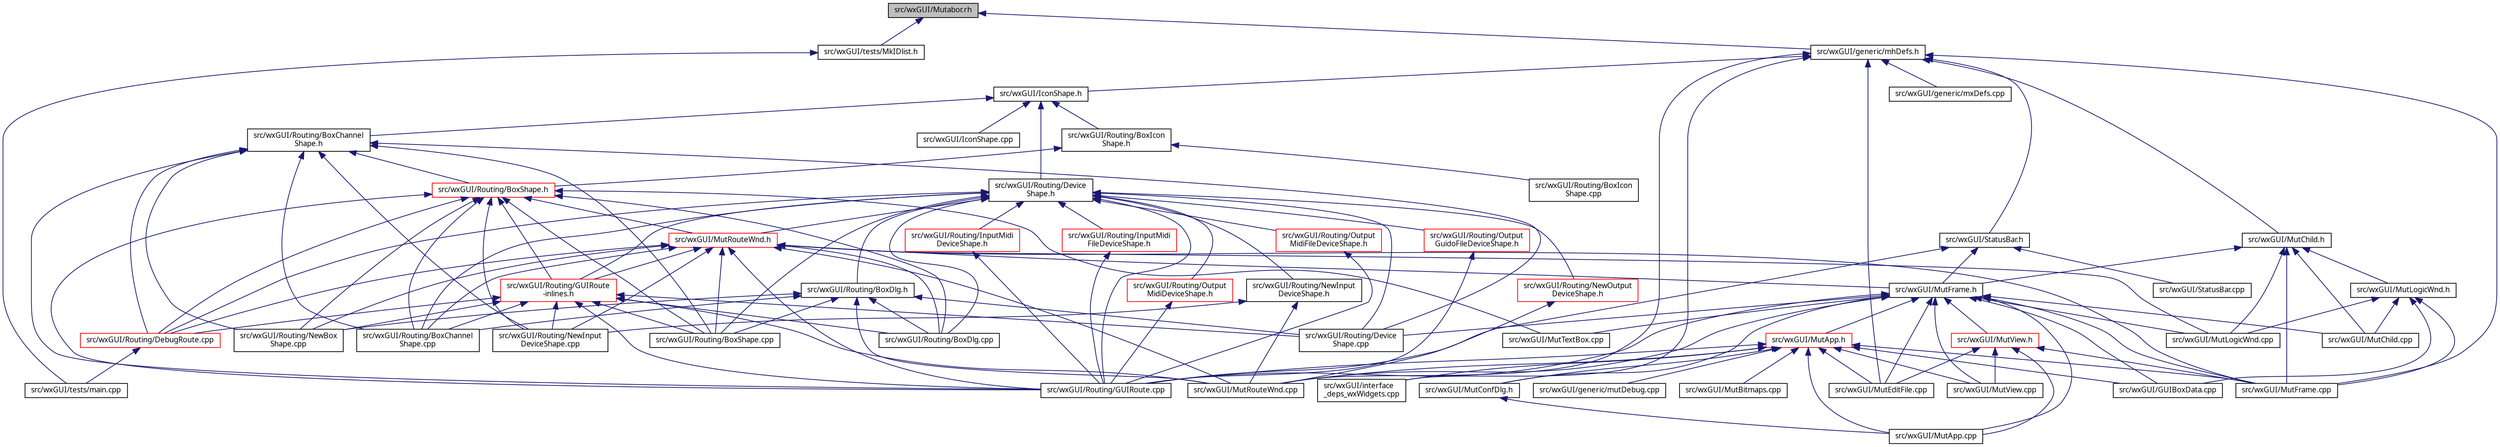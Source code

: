 digraph "src/wxGUI/Mutabor.rh"
{
  edge [fontname="Sans",fontsize="10",labelfontname="Sans",labelfontsize="10"];
  node [fontname="Sans",fontsize="10",shape=record];
  Node12 [label="src/wxGUI/Mutabor.rh",height=0.2,width=0.4,color="black", fillcolor="grey75", style="filled", fontcolor="black"];
  Node12 -> Node13 [dir="back",color="midnightblue",fontsize="10",style="solid",fontname="Sans"];
  Node13 [label="src/wxGUI/generic/mhDefs.h",height=0.2,width=0.4,color="black", fillcolor="white", style="filled",URL="$d0/d68/mhDefs_8h.html"];
  Node13 -> Node14 [dir="back",color="midnightblue",fontsize="10",style="solid",fontname="Sans"];
  Node14 [label="src/wxGUI/MutChild.h",height=0.2,width=0.4,color="black", fillcolor="white", style="filled",URL="$d2/df9/MutChild_8h.html",tooltip="Mutabor Mutabor Child Frame management. "];
  Node14 -> Node15 [dir="back",color="midnightblue",fontsize="10",style="solid",fontname="Sans"];
  Node15 [label="src/wxGUI/MutFrame.h",height=0.2,width=0.4,color="black", fillcolor="white", style="filled",URL="$dd/db5/MutFrame_8h.html"];
  Node15 -> Node16 [dir="back",color="midnightblue",fontsize="10",style="solid",fontname="Sans"];
  Node16 [label="src/wxGUI/MutApp.h",height=0.2,width=0.4,color="red", fillcolor="white", style="filled",URL="$db/dc1/MutApp_8h.html"];
  Node16 -> Node17 [dir="back",color="midnightblue",fontsize="10",style="solid",fontname="Sans"];
  Node17 [label="src/wxGUI/generic/mutDebug.cpp",height=0.2,width=0.4,color="black", fillcolor="white", style="filled",URL="$d4/dc0/mutDebug_8cpp.html",tooltip="Some functions and classes to help to debug Mutabor. "];
  Node16 -> Node18 [dir="back",color="midnightblue",fontsize="10",style="solid",fontname="Sans"];
  Node18 [label="src/wxGUI/GUIBoxData.cpp",height=0.2,width=0.4,color="black", fillcolor="white", style="filled",URL="$d2/dd3/GUIBoxData_8cpp.html"];
  Node16 -> Node19 [dir="back",color="midnightblue",fontsize="10",style="solid",fontname="Sans"];
  Node19 [label="src/wxGUI/interface\l_deps_wxWidgets.cpp",height=0.2,width=0.4,color="black", fillcolor="white", style="filled",URL="$df/dff/interface__deps__wxWidgets_8cpp.html"];
  Node16 -> Node20 [dir="back",color="midnightblue",fontsize="10",style="solid",fontname="Sans"];
  Node20 [label="src/wxGUI/MutApp.cpp",height=0.2,width=0.4,color="black", fillcolor="white", style="filled",URL="$d5/d1c/MutApp_8cpp.html",tooltip="Mutabor Application. "];
  Node16 -> Node21 [dir="back",color="midnightblue",fontsize="10",style="solid",fontname="Sans"];
  Node21 [label="src/wxGUI/MutConfDlg.h",height=0.2,width=0.4,color="black", fillcolor="white", style="filled",URL="$d9/d8f/MutConfDlg_8h.html"];
  Node21 -> Node20 [dir="back",color="midnightblue",fontsize="10",style="solid",fontname="Sans"];
  Node16 -> Node22 [dir="back",color="midnightblue",fontsize="10",style="solid",fontname="Sans"];
  Node22 [label="src/wxGUI/MutBitmaps.cpp",height=0.2,width=0.4,color="black", fillcolor="white", style="filled",URL="$d7/db6/MutBitmaps_8cpp.html",tooltip="Mutabor Bitmaps. "];
  Node16 -> Node25 [dir="back",color="midnightblue",fontsize="10",style="solid",fontname="Sans"];
  Node25 [label="src/wxGUI/MutEditFile.cpp",height=0.2,width=0.4,color="black", fillcolor="white", style="filled",URL="$d1/da4/MutEditFile_8cpp.html",tooltip="Mutabor Edit window for Mutabor-files. "];
  Node16 -> Node26 [dir="back",color="midnightblue",fontsize="10",style="solid",fontname="Sans"];
  Node26 [label="src/wxGUI/MutFrame.cpp",height=0.2,width=0.4,color="black", fillcolor="white", style="filled",URL="$dc/df3/MutFrame_8cpp.html",tooltip="Mutabor Frame. "];
  Node16 -> Node27 [dir="back",color="midnightblue",fontsize="10",style="solid",fontname="Sans"];
  Node27 [label="src/wxGUI/MutRouteWnd.cpp",height=0.2,width=0.4,color="black", fillcolor="white", style="filled",URL="$dc/def/MutRouteWnd_8cpp.html",tooltip="Routing window. "];
  Node16 -> Node28 [dir="back",color="midnightblue",fontsize="10",style="solid",fontname="Sans"];
  Node28 [label="src/wxGUI/MutView.cpp",height=0.2,width=0.4,color="black", fillcolor="white", style="filled",URL="$d8/d33/MutView_8cpp.html",tooltip="Document/View View class for Mutabor source files. "];
  Node16 -> Node29 [dir="back",color="midnightblue",fontsize="10",style="solid",fontname="Sans"];
  Node29 [label="src/wxGUI/Routing/GUIRoute.cpp",height=0.2,width=0.4,color="black", fillcolor="white", style="filled",URL="$d4/dee/GUIRoute_8cpp.html"];
  Node15 -> Node18 [dir="back",color="midnightblue",fontsize="10",style="solid",fontname="Sans"];
  Node15 -> Node20 [dir="back",color="midnightblue",fontsize="10",style="solid",fontname="Sans"];
  Node15 -> Node31 [dir="back",color="midnightblue",fontsize="10",style="solid",fontname="Sans"];
  Node31 [label="src/wxGUI/MutView.h",height=0.2,width=0.4,color="red", fillcolor="white", style="filled",URL="$d0/d9e/MutView_8h.html"];
  Node31 -> Node20 [dir="back",color="midnightblue",fontsize="10",style="solid",fontname="Sans"];
  Node31 -> Node25 [dir="back",color="midnightblue",fontsize="10",style="solid",fontname="Sans"];
  Node31 -> Node26 [dir="back",color="midnightblue",fontsize="10",style="solid",fontname="Sans"];
  Node31 -> Node28 [dir="back",color="midnightblue",fontsize="10",style="solid",fontname="Sans"];
  Node15 -> Node21 [dir="back",color="midnightblue",fontsize="10",style="solid",fontname="Sans"];
  Node15 -> Node32 [dir="back",color="midnightblue",fontsize="10",style="solid",fontname="Sans"];
  Node32 [label="src/wxGUI/MutChild.cpp",height=0.2,width=0.4,color="black", fillcolor="white", style="filled",URL="$da/d72/MutChild_8cpp.html"];
  Node15 -> Node25 [dir="back",color="midnightblue",fontsize="10",style="solid",fontname="Sans"];
  Node15 -> Node26 [dir="back",color="midnightblue",fontsize="10",style="solid",fontname="Sans"];
  Node15 -> Node33 [dir="back",color="midnightblue",fontsize="10",style="solid",fontname="Sans"];
  Node33 [label="src/wxGUI/MutLogicWnd.cpp",height=0.2,width=0.4,color="black", fillcolor="white", style="filled",URL="$df/d11/MutLogicWnd_8cpp.html",tooltip="Logic window. "];
  Node15 -> Node27 [dir="back",color="midnightblue",fontsize="10",style="solid",fontname="Sans"];
  Node15 -> Node34 [dir="back",color="midnightblue",fontsize="10",style="solid",fontname="Sans"];
  Node34 [label="src/wxGUI/MutTextBox.cpp",height=0.2,width=0.4,color="black", fillcolor="white", style="filled",URL="$df/d3c/MutTextBox_8cpp.html",tooltip="Textbox for Lists. "];
  Node15 -> Node28 [dir="back",color="midnightblue",fontsize="10",style="solid",fontname="Sans"];
  Node15 -> Node35 [dir="back",color="midnightblue",fontsize="10",style="solid",fontname="Sans"];
  Node35 [label="src/wxGUI/Routing/Device\lShape.cpp",height=0.2,width=0.4,color="black", fillcolor="white", style="filled",URL="$d9/d94/DeviceShape_8cpp.html",tooltip="Device shape base class for route window. "];
  Node15 -> Node29 [dir="back",color="midnightblue",fontsize="10",style="solid",fontname="Sans"];
  Node14 -> Node36 [dir="back",color="midnightblue",fontsize="10",style="solid",fontname="Sans"];
  Node36 [label="src/wxGUI/MutLogicWnd.h",height=0.2,width=0.4,color="black", fillcolor="white", style="filled",URL="$d6/d81/MutLogicWnd_8h.html"];
  Node36 -> Node18 [dir="back",color="midnightblue",fontsize="10",style="solid",fontname="Sans"];
  Node36 -> Node32 [dir="back",color="midnightblue",fontsize="10",style="solid",fontname="Sans"];
  Node36 -> Node26 [dir="back",color="midnightblue",fontsize="10",style="solid",fontname="Sans"];
  Node36 -> Node33 [dir="back",color="midnightblue",fontsize="10",style="solid",fontname="Sans"];
  Node14 -> Node32 [dir="back",color="midnightblue",fontsize="10",style="solid",fontname="Sans"];
  Node14 -> Node26 [dir="back",color="midnightblue",fontsize="10",style="solid",fontname="Sans"];
  Node14 -> Node33 [dir="back",color="midnightblue",fontsize="10",style="solid",fontname="Sans"];
  Node13 -> Node37 [dir="back",color="midnightblue",fontsize="10",style="solid",fontname="Sans"];
  Node37 [label="src/wxGUI/IconShape.h",height=0.2,width=0.4,color="black", fillcolor="white", style="filled",URL="$d5/d6f/IconShape_8h.html",tooltip="Icon shape. "];
  Node37 -> Node38 [dir="back",color="midnightblue",fontsize="10",style="solid",fontname="Sans"];
  Node38 [label="src/wxGUI/Routing/Device\lShape.h",height=0.2,width=0.4,color="black", fillcolor="white", style="filled",URL="$d9/d4d/DeviceShape_8h.html",tooltip="Device shape base class for route window. "];
  Node38 -> Node39 [dir="back",color="midnightblue",fontsize="10",style="solid",fontname="Sans"];
  Node39 [label="src/wxGUI/MutRouteWnd.h",height=0.2,width=0.4,color="red", fillcolor="white", style="filled",URL="$d3/dd7/MutRouteWnd_8h.html"];
  Node39 -> Node15 [dir="back",color="midnightblue",fontsize="10",style="solid",fontname="Sans"];
  Node39 -> Node26 [dir="back",color="midnightblue",fontsize="10",style="solid",fontname="Sans"];
  Node39 -> Node33 [dir="back",color="midnightblue",fontsize="10",style="solid",fontname="Sans"];
  Node39 -> Node27 [dir="back",color="midnightblue",fontsize="10",style="solid",fontname="Sans"];
  Node39 -> Node40 [dir="back",color="midnightblue",fontsize="10",style="solid",fontname="Sans"];
  Node40 [label="src/wxGUI/Routing/GUIRoute\l-inlines.h",height=0.2,width=0.4,color="red", fillcolor="white", style="filled",URL="$d2/d73/GUIRoute-inlines_8h.html"];
  Node40 -> Node27 [dir="back",color="midnightblue",fontsize="10",style="solid",fontname="Sans"];
  Node40 -> Node41 [dir="back",color="midnightblue",fontsize="10",style="solid",fontname="Sans"];
  Node41 [label="src/wxGUI/Routing/BoxChannel\lShape.cpp",height=0.2,width=0.4,color="black", fillcolor="white", style="filled",URL="$d9/d24/BoxChannelShape_8cpp.html",tooltip="Box shape for route window. "];
  Node40 -> Node42 [dir="back",color="midnightblue",fontsize="10",style="solid",fontname="Sans"];
  Node42 [label="src/wxGUI/Routing/BoxDlg.cpp",height=0.2,width=0.4,color="black", fillcolor="white", style="filled",URL="$d3/d2a/BoxDlg_8cpp.html",tooltip="Box dialog. "];
  Node40 -> Node43 [dir="back",color="midnightblue",fontsize="10",style="solid",fontname="Sans"];
  Node43 [label="src/wxGUI/Routing/BoxShape.cpp",height=0.2,width=0.4,color="black", fillcolor="white", style="filled",URL="$d8/db4/BoxShape_8cpp.html",tooltip="Box shape for route window. "];
  Node40 -> Node44 [dir="back",color="midnightblue",fontsize="10",style="solid",fontname="Sans"];
  Node44 [label="src/wxGUI/Routing/DebugRoute.cpp",height=0.2,width=0.4,color="red", fillcolor="white", style="filled",URL="$dc/de8/wxGUI_2Routing_2DebugRoute_8cpp.html",tooltip="Debug functions for routing system. "];
  Node44 -> Node49 [dir="back",color="midnightblue",fontsize="10",style="solid",fontname="Sans"];
  Node49 [label="src/wxGUI/tests/main.cpp",height=0.2,width=0.4,color="black", fillcolor="white", style="filled",URL="$d9/d27/wxGUI_2tests_2main_8cpp.html"];
  Node40 -> Node35 [dir="back",color="midnightblue",fontsize="10",style="solid",fontname="Sans"];
  Node40 -> Node29 [dir="back",color="midnightblue",fontsize="10",style="solid",fontname="Sans"];
  Node40 -> Node50 [dir="back",color="midnightblue",fontsize="10",style="solid",fontname="Sans"];
  Node50 [label="src/wxGUI/Routing/NewBox\lShape.cpp",height=0.2,width=0.4,color="black", fillcolor="white", style="filled",URL="$d8/dba/NewBoxShape_8cpp.html",tooltip="New box shape for route window. "];
  Node40 -> Node51 [dir="back",color="midnightblue",fontsize="10",style="solid",fontname="Sans"];
  Node51 [label="src/wxGUI/Routing/NewInput\lDeviceShape.cpp",height=0.2,width=0.4,color="black", fillcolor="white", style="filled",URL="$df/d62/NewInputDeviceShape_8cpp.html",tooltip="Devices Basisklassen. "];
  Node39 -> Node41 [dir="back",color="midnightblue",fontsize="10",style="solid",fontname="Sans"];
  Node39 -> Node42 [dir="back",color="midnightblue",fontsize="10",style="solid",fontname="Sans"];
  Node39 -> Node43 [dir="back",color="midnightblue",fontsize="10",style="solid",fontname="Sans"];
  Node39 -> Node44 [dir="back",color="midnightblue",fontsize="10",style="solid",fontname="Sans"];
  Node39 -> Node29 [dir="back",color="midnightblue",fontsize="10",style="solid",fontname="Sans"];
  Node39 -> Node50 [dir="back",color="midnightblue",fontsize="10",style="solid",fontname="Sans"];
  Node39 -> Node51 [dir="back",color="midnightblue",fontsize="10",style="solid",fontname="Sans"];
  Node38 -> Node57 [dir="back",color="midnightblue",fontsize="10",style="solid",fontname="Sans"];
  Node57 [label="src/wxGUI/Routing/BoxDlg.h",height=0.2,width=0.4,color="black", fillcolor="white", style="filled",URL="$d9/dd2/BoxDlg_8h.html"];
  Node57 -> Node27 [dir="back",color="midnightblue",fontsize="10",style="solid",fontname="Sans"];
  Node57 -> Node41 [dir="back",color="midnightblue",fontsize="10",style="solid",fontname="Sans"];
  Node57 -> Node42 [dir="back",color="midnightblue",fontsize="10",style="solid",fontname="Sans"];
  Node57 -> Node43 [dir="back",color="midnightblue",fontsize="10",style="solid",fontname="Sans"];
  Node57 -> Node35 [dir="back",color="midnightblue",fontsize="10",style="solid",fontname="Sans"];
  Node57 -> Node50 [dir="back",color="midnightblue",fontsize="10",style="solid",fontname="Sans"];
  Node38 -> Node58 [dir="back",color="midnightblue",fontsize="10",style="solid",fontname="Sans"];
  Node58 [label="src/wxGUI/Routing/NewInput\lDeviceShape.h",height=0.2,width=0.4,color="black", fillcolor="white", style="filled",URL="$d5/dba/NewInputDeviceShape_8h.html",tooltip="New input device shape for route window. "];
  Node58 -> Node27 [dir="back",color="midnightblue",fontsize="10",style="solid",fontname="Sans"];
  Node58 -> Node51 [dir="back",color="midnightblue",fontsize="10",style="solid",fontname="Sans"];
  Node38 -> Node59 [dir="back",color="midnightblue",fontsize="10",style="solid",fontname="Sans"];
  Node59 [label="src/wxGUI/Routing/NewOutput\lDeviceShape.h",height=0.2,width=0.4,color="red", fillcolor="white", style="filled",URL="$df/d7b/NewOutputDeviceShape_8h.html",tooltip="New output device shape for route window. "];
  Node59 -> Node27 [dir="back",color="midnightblue",fontsize="10",style="solid",fontname="Sans"];
  Node38 -> Node40 [dir="back",color="midnightblue",fontsize="10",style="solid",fontname="Sans"];
  Node38 -> Node41 [dir="back",color="midnightblue",fontsize="10",style="solid",fontname="Sans"];
  Node38 -> Node42 [dir="back",color="midnightblue",fontsize="10",style="solid",fontname="Sans"];
  Node38 -> Node43 [dir="back",color="midnightblue",fontsize="10",style="solid",fontname="Sans"];
  Node38 -> Node44 [dir="back",color="midnightblue",fontsize="10",style="solid",fontname="Sans"];
  Node38 -> Node35 [dir="back",color="midnightblue",fontsize="10",style="solid",fontname="Sans"];
  Node38 -> Node29 [dir="back",color="midnightblue",fontsize="10",style="solid",fontname="Sans"];
  Node38 -> Node60 [dir="back",color="midnightblue",fontsize="10",style="solid",fontname="Sans"];
  Node60 [label="src/wxGUI/Routing/Output\lMidiDeviceShape.h",height=0.2,width=0.4,color="red", fillcolor="white", style="filled",URL="$d8/dcb/OutputMidiDeviceShape_8h.html",tooltip="MIDI output device shape for route window. "];
  Node60 -> Node29 [dir="back",color="midnightblue",fontsize="10",style="solid",fontname="Sans"];
  Node38 -> Node61 [dir="back",color="midnightblue",fontsize="10",style="solid",fontname="Sans"];
  Node61 [label="src/wxGUI/Routing/Output\lMidiFileDeviceShape.h",height=0.2,width=0.4,color="red", fillcolor="white", style="filled",URL="$d4/de8/OutputMidiFileDeviceShape_8h.html",tooltip="MIDI file input device shape. "];
  Node61 -> Node29 [dir="back",color="midnightblue",fontsize="10",style="solid",fontname="Sans"];
  Node38 -> Node62 [dir="back",color="midnightblue",fontsize="10",style="solid",fontname="Sans"];
  Node62 [label="src/wxGUI/Routing/Output\lGuidoFileDeviceShape.h",height=0.2,width=0.4,color="red", fillcolor="white", style="filled",URL="$db/d77/OutputGuidoFileDeviceShape_8h.html",tooltip="Devices Basisklassen. "];
  Node62 -> Node29 [dir="back",color="midnightblue",fontsize="10",style="solid",fontname="Sans"];
  Node38 -> Node63 [dir="back",color="midnightblue",fontsize="10",style="solid",fontname="Sans"];
  Node63 [label="src/wxGUI/Routing/InputMidi\lDeviceShape.h",height=0.2,width=0.4,color="red", fillcolor="white", style="filled",URL="$d3/d5e/InputMidiDeviceShape_8h.html",tooltip="MIDI input device shape for route window. "];
  Node63 -> Node29 [dir="back",color="midnightblue",fontsize="10",style="solid",fontname="Sans"];
  Node38 -> Node67 [dir="back",color="midnightblue",fontsize="10",style="solid",fontname="Sans"];
  Node67 [label="src/wxGUI/Routing/InputMidi\lFileDeviceShape.h",height=0.2,width=0.4,color="red", fillcolor="white", style="filled",URL="$d1/da8/InputMidiFileDeviceShape_8h.html",tooltip="MIDI file input device shape. "];
  Node67 -> Node29 [dir="back",color="midnightblue",fontsize="10",style="solid",fontname="Sans"];
  Node37 -> Node69 [dir="back",color="midnightblue",fontsize="10",style="solid",fontname="Sans"];
  Node69 [label="src/wxGUI/Routing/BoxChannel\lShape.h",height=0.2,width=0.4,color="black", fillcolor="white", style="filled",URL="$d6/d68/BoxChannelShape_8h.html",tooltip="Box shape for route window. "];
  Node69 -> Node70 [dir="back",color="midnightblue",fontsize="10",style="solid",fontname="Sans"];
  Node70 [label="src/wxGUI/Routing/BoxShape.h",height=0.2,width=0.4,color="red", fillcolor="white", style="filled",URL="$d9/d49/BoxShape_8h.html",tooltip="Box shape for route window. "];
  Node70 -> Node39 [dir="back",color="midnightblue",fontsize="10",style="solid",fontname="Sans"];
  Node70 -> Node40 [dir="back",color="midnightblue",fontsize="10",style="solid",fontname="Sans"];
  Node70 -> Node34 [dir="back",color="midnightblue",fontsize="10",style="solid",fontname="Sans"];
  Node70 -> Node41 [dir="back",color="midnightblue",fontsize="10",style="solid",fontname="Sans"];
  Node70 -> Node42 [dir="back",color="midnightblue",fontsize="10",style="solid",fontname="Sans"];
  Node70 -> Node43 [dir="back",color="midnightblue",fontsize="10",style="solid",fontname="Sans"];
  Node70 -> Node44 [dir="back",color="midnightblue",fontsize="10",style="solid",fontname="Sans"];
  Node70 -> Node29 [dir="back",color="midnightblue",fontsize="10",style="solid",fontname="Sans"];
  Node70 -> Node50 [dir="back",color="midnightblue",fontsize="10",style="solid",fontname="Sans"];
  Node70 -> Node51 [dir="back",color="midnightblue",fontsize="10",style="solid",fontname="Sans"];
  Node69 -> Node41 [dir="back",color="midnightblue",fontsize="10",style="solid",fontname="Sans"];
  Node69 -> Node43 [dir="back",color="midnightblue",fontsize="10",style="solid",fontname="Sans"];
  Node69 -> Node44 [dir="back",color="midnightblue",fontsize="10",style="solid",fontname="Sans"];
  Node69 -> Node35 [dir="back",color="midnightblue",fontsize="10",style="solid",fontname="Sans"];
  Node69 -> Node29 [dir="back",color="midnightblue",fontsize="10",style="solid",fontname="Sans"];
  Node69 -> Node50 [dir="back",color="midnightblue",fontsize="10",style="solid",fontname="Sans"];
  Node69 -> Node51 [dir="back",color="midnightblue",fontsize="10",style="solid",fontname="Sans"];
  Node37 -> Node73 [dir="back",color="midnightblue",fontsize="10",style="solid",fontname="Sans"];
  Node73 [label="src/wxGUI/Routing/BoxIcon\lShape.h",height=0.2,width=0.4,color="black", fillcolor="white", style="filled",URL="$d2/de0/BoxIconShape_8h.html",tooltip="Box icon shape for route window. "];
  Node73 -> Node70 [dir="back",color="midnightblue",fontsize="10",style="solid",fontname="Sans"];
  Node73 -> Node74 [dir="back",color="midnightblue",fontsize="10",style="solid",fontname="Sans"];
  Node74 [label="src/wxGUI/Routing/BoxIcon\lShape.cpp",height=0.2,width=0.4,color="black", fillcolor="white", style="filled",URL="$d7/dcb/BoxIconShape_8cpp.html",tooltip="Box icon shape for route window. "];
  Node37 -> Node75 [dir="back",color="midnightblue",fontsize="10",style="solid",fontname="Sans"];
  Node75 [label="src/wxGUI/IconShape.cpp",height=0.2,width=0.4,color="black", fillcolor="white", style="filled",URL="$dc/d76/IconShape_8cpp.html",tooltip="Icon shape. "];
  Node13 -> Node76 [dir="back",color="midnightblue",fontsize="10",style="solid",fontname="Sans"];
  Node76 [label="src/wxGUI/StatusBar.h",height=0.2,width=0.4,color="black", fillcolor="white", style="filled",URL="$d9/d6e/StatusBar_8h.html"];
  Node76 -> Node15 [dir="back",color="midnightblue",fontsize="10",style="solid",fontname="Sans"];
  Node76 -> Node29 [dir="back",color="midnightblue",fontsize="10",style="solid",fontname="Sans"];
  Node76 -> Node77 [dir="back",color="midnightblue",fontsize="10",style="solid",fontname="Sans"];
  Node77 [label="src/wxGUI/StatusBar.cpp",height=0.2,width=0.4,color="black", fillcolor="white", style="filled",URL="$d5/de4/StatusBar_8cpp.html"];
  Node13 -> Node78 [dir="back",color="midnightblue",fontsize="10",style="solid",fontname="Sans"];
  Node78 [label="src/wxGUI/generic/mxDefs.cpp",height=0.2,width=0.4,color="black", fillcolor="white", style="filled",URL="$d2/d2f/mxDefs_8cpp.html",tooltip="Uncategorized definitions. "];
  Node13 -> Node19 [dir="back",color="midnightblue",fontsize="10",style="solid",fontname="Sans"];
  Node13 -> Node25 [dir="back",color="midnightblue",fontsize="10",style="solid",fontname="Sans"];
  Node13 -> Node26 [dir="back",color="midnightblue",fontsize="10",style="solid",fontname="Sans"];
  Node13 -> Node27 [dir="back",color="midnightblue",fontsize="10",style="solid",fontname="Sans"];
  Node12 -> Node79 [dir="back",color="midnightblue",fontsize="10",style="solid",fontname="Sans"];
  Node79 [label="src/wxGUI/tests/MkIDlist.h",height=0.2,width=0.4,color="black", fillcolor="white", style="filled",URL="$d5/dfb/MkIDlist_8h.html"];
  Node79 -> Node49 [dir="back",color="midnightblue",fontsize="10",style="solid",fontname="Sans"];
}
